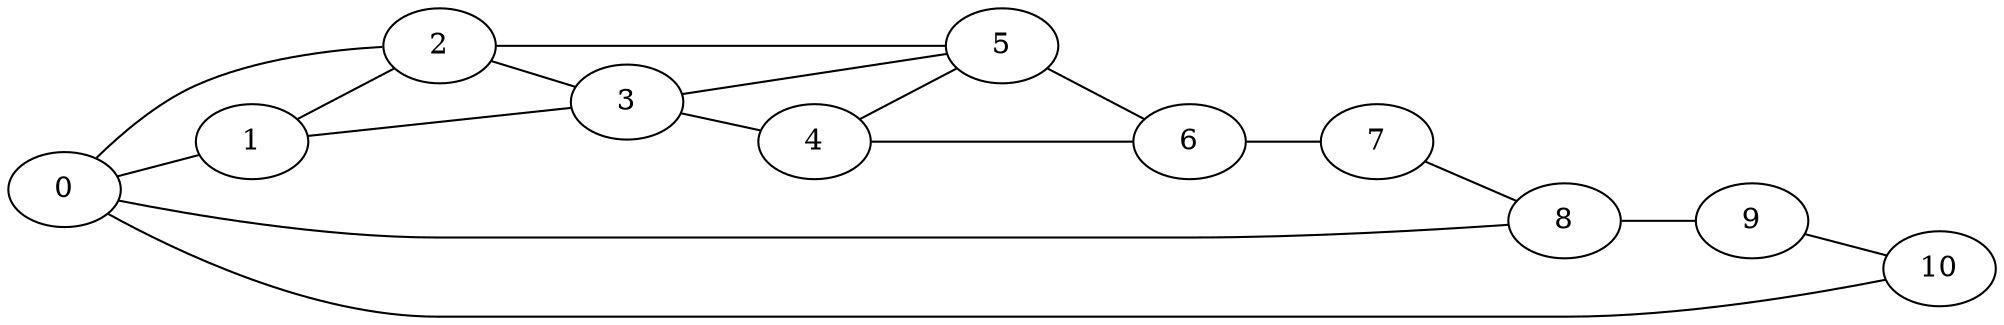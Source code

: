 graph{
    rankdir=LR;
    0 -- 1;
    0 -- 2;
    0 -- 8;
    0 -- 10;
    1 -- 2;
    1 -- 3;
    2 -- 3;
    2 -- 5;
    3 -- 4;
    3 -- 5;
    4 -- 5;
    4 -- 6;
    5 -- 6;
    6 -- 7;
    7 -- 8;
    8 -- 9;
    9 -- 10;

}